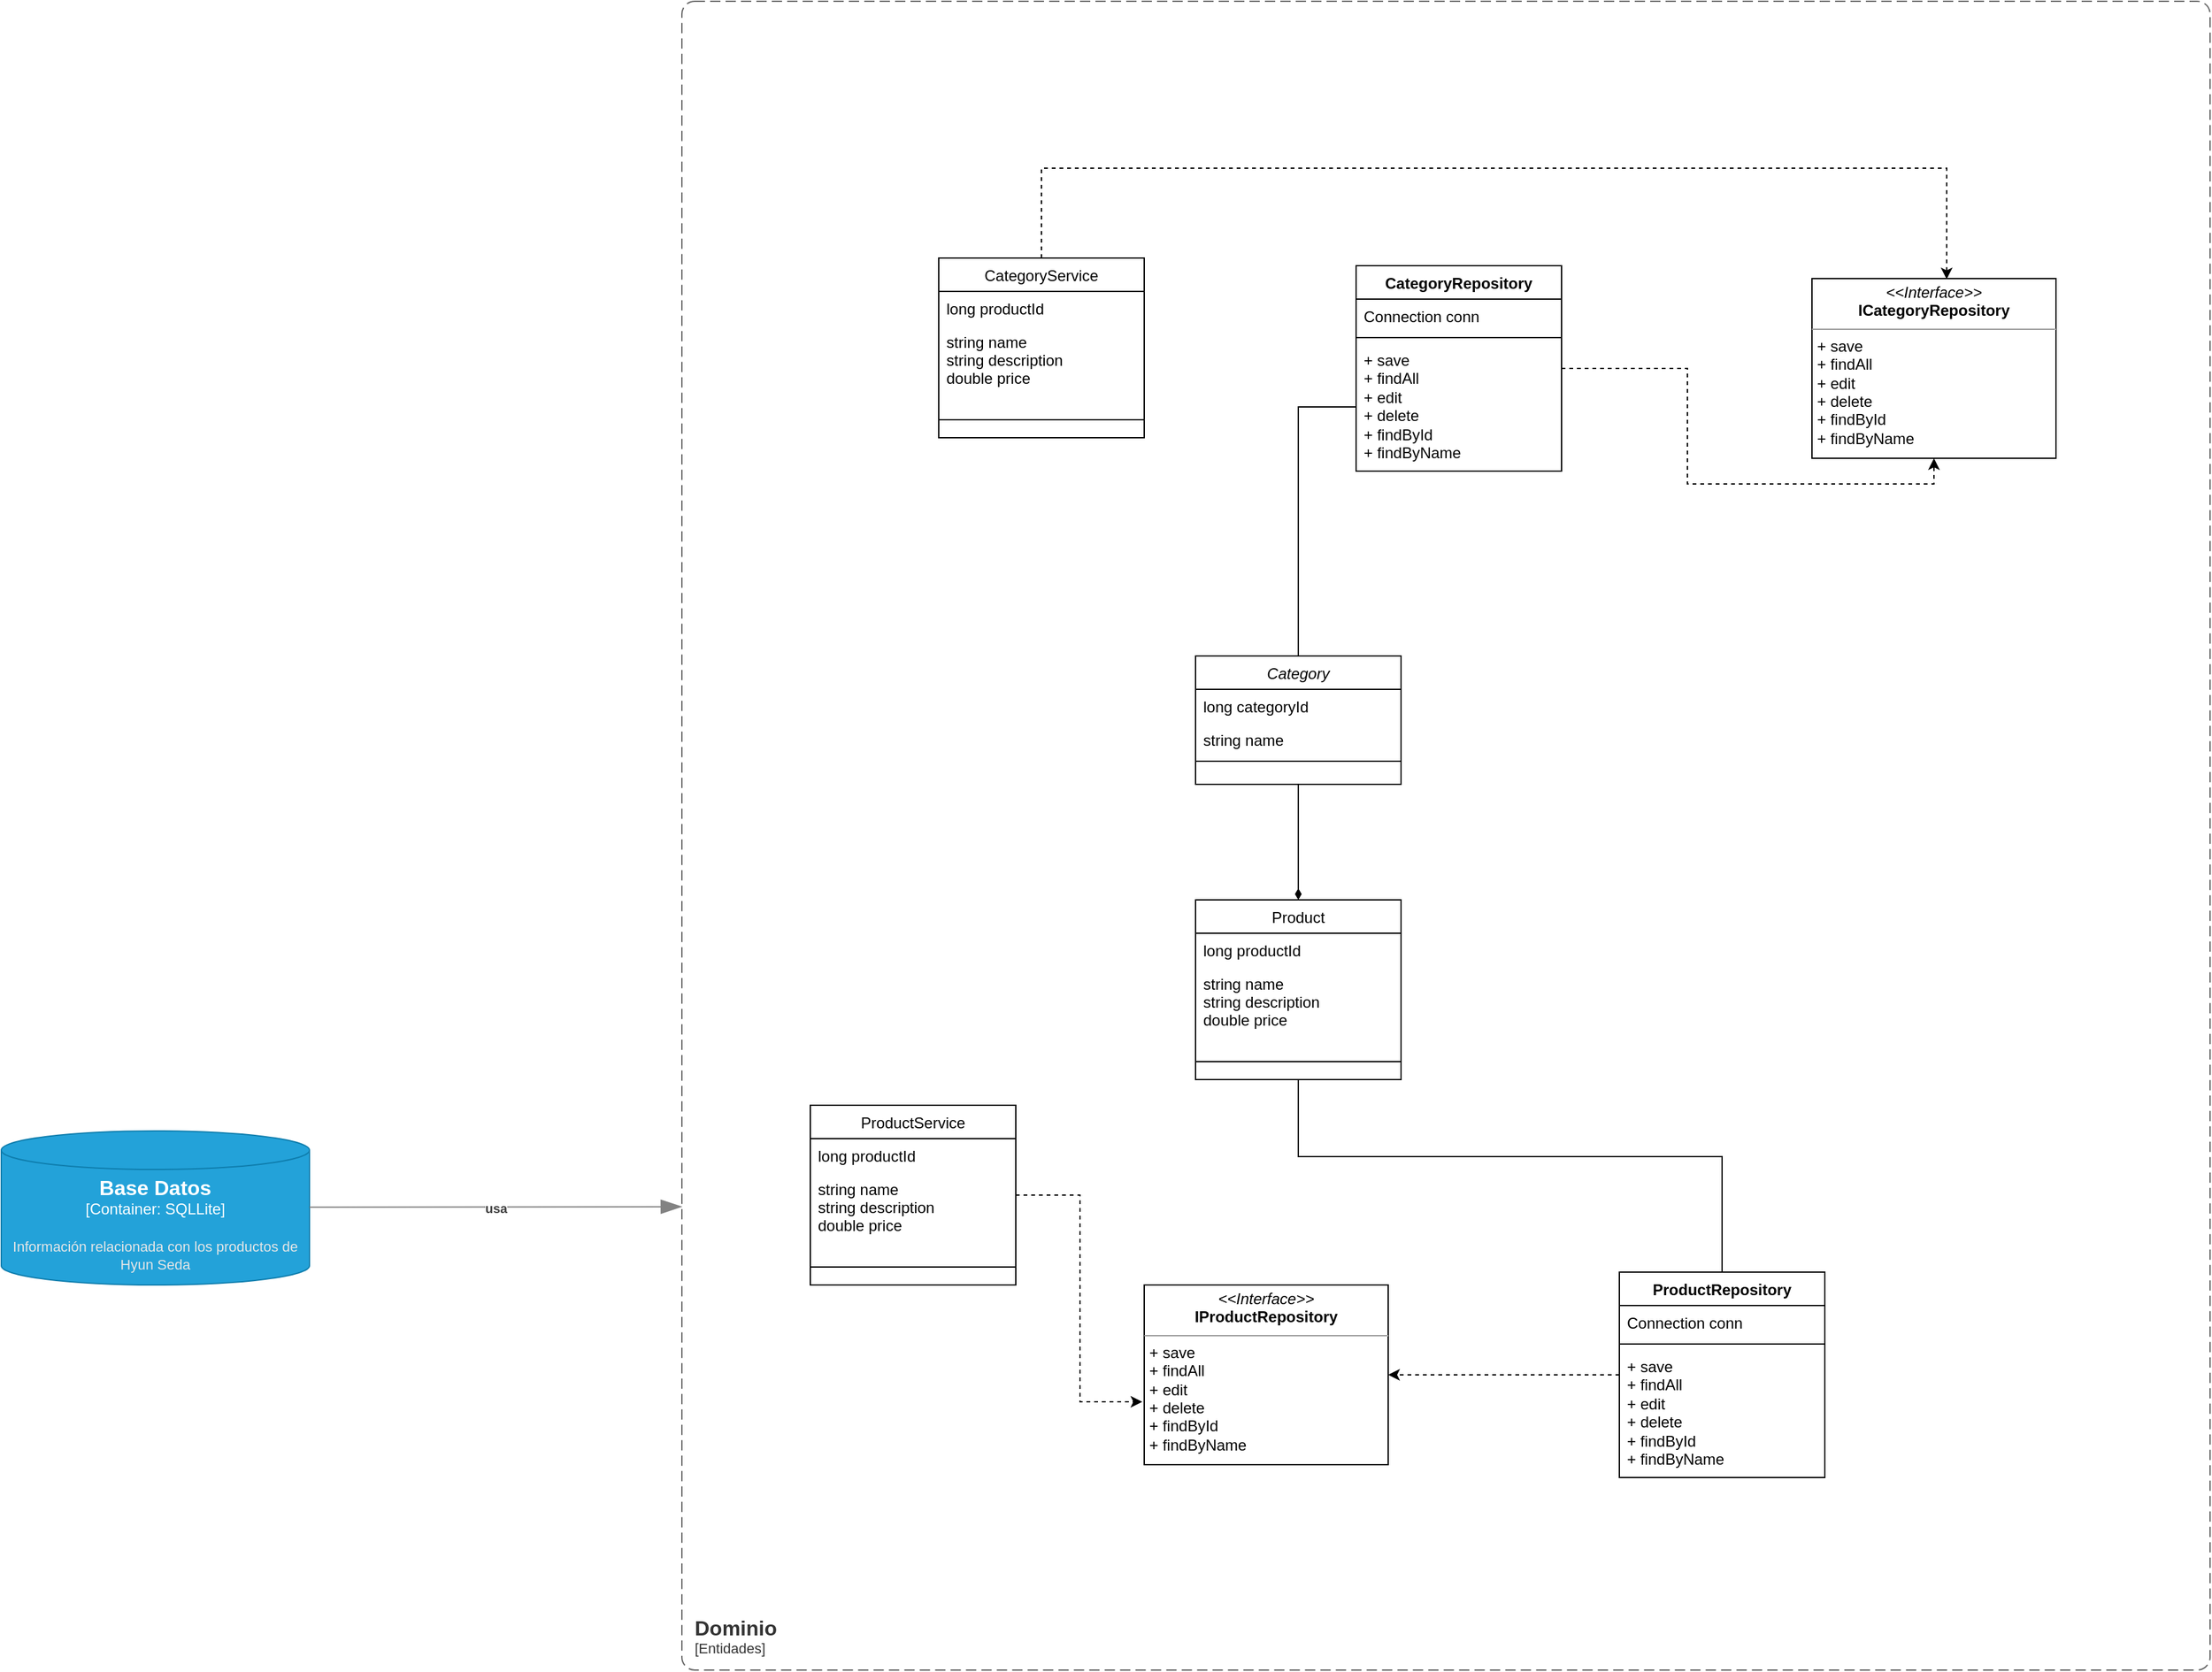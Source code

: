 <mxfile version="23.1.5" type="device">
  <diagram id="C5RBs43oDa-KdzZeNtuy" name="Page-1">
    <mxGraphModel dx="2581" dy="1208" grid="1" gridSize="10" guides="1" tooltips="1" connect="1" arrows="1" fold="1" page="0" pageScale="1" pageWidth="827" pageHeight="1169" math="0" shadow="0">
      <root>
        <mxCell id="WIyWlLk6GJQsqaUBKTNV-0" />
        <mxCell id="WIyWlLk6GJQsqaUBKTNV-1" parent="WIyWlLk6GJQsqaUBKTNV-0" />
        <mxCell id="O2ARY4gflTW3v3BIAxAU-33" style="edgeStyle=orthogonalEdgeStyle;rounded=0;orthogonalLoop=1;jettySize=auto;html=1;entryX=0.5;entryY=0;entryDx=0;entryDy=0;endArrow=diamondThin;endFill=1;" parent="WIyWlLk6GJQsqaUBKTNV-1" source="zkfFHV4jXpPFQw0GAbJ--0" target="zkfFHV4jXpPFQw0GAbJ--6" edge="1">
          <mxGeometry relative="1" as="geometry" />
        </mxCell>
        <mxCell id="zkfFHV4jXpPFQw0GAbJ--0" value="Category" style="swimlane;fontStyle=2;align=center;verticalAlign=top;childLayout=stackLayout;horizontal=1;startSize=26;horizontalStack=0;resizeParent=1;resizeLast=0;collapsible=1;marginBottom=0;rounded=0;shadow=0;strokeWidth=1;" parent="WIyWlLk6GJQsqaUBKTNV-1" vertex="1">
          <mxGeometry x="120" y="170" width="160" height="100" as="geometry">
            <mxRectangle x="230" y="140" width="160" height="26" as="alternateBounds" />
          </mxGeometry>
        </mxCell>
        <mxCell id="zkfFHV4jXpPFQw0GAbJ--1" value="long categoryId" style="text;align=left;verticalAlign=top;spacingLeft=4;spacingRight=4;overflow=hidden;rotatable=0;points=[[0,0.5],[1,0.5]];portConstraint=eastwest;" parent="zkfFHV4jXpPFQw0GAbJ--0" vertex="1">
          <mxGeometry y="26" width="160" height="26" as="geometry" />
        </mxCell>
        <mxCell id="zkfFHV4jXpPFQw0GAbJ--2" value="string name" style="text;align=left;verticalAlign=top;spacingLeft=4;spacingRight=4;overflow=hidden;rotatable=0;points=[[0,0.5],[1,0.5]];portConstraint=eastwest;rounded=0;shadow=0;html=0;" parent="zkfFHV4jXpPFQw0GAbJ--0" vertex="1">
          <mxGeometry y="52" width="160" height="26" as="geometry" />
        </mxCell>
        <mxCell id="zkfFHV4jXpPFQw0GAbJ--4" value="" style="line;html=1;strokeWidth=1;align=left;verticalAlign=middle;spacingTop=-1;spacingLeft=3;spacingRight=3;rotatable=0;labelPosition=right;points=[];portConstraint=eastwest;" parent="zkfFHV4jXpPFQw0GAbJ--0" vertex="1">
          <mxGeometry y="78" width="160" height="8" as="geometry" />
        </mxCell>
        <mxCell id="zkfFHV4jXpPFQw0GAbJ--6" value="Product" style="swimlane;fontStyle=0;align=center;verticalAlign=top;childLayout=stackLayout;horizontal=1;startSize=26;horizontalStack=0;resizeParent=1;resizeLast=0;collapsible=1;marginBottom=0;rounded=0;shadow=0;strokeWidth=1;" parent="WIyWlLk6GJQsqaUBKTNV-1" vertex="1">
          <mxGeometry x="120" y="360" width="160" height="140" as="geometry">
            <mxRectangle x="130" y="380" width="160" height="26" as="alternateBounds" />
          </mxGeometry>
        </mxCell>
        <mxCell id="zkfFHV4jXpPFQw0GAbJ--7" value="long productId" style="text;align=left;verticalAlign=top;spacingLeft=4;spacingRight=4;overflow=hidden;rotatable=0;points=[[0,0.5],[1,0.5]];portConstraint=eastwest;" parent="zkfFHV4jXpPFQw0GAbJ--6" vertex="1">
          <mxGeometry y="26" width="160" height="26" as="geometry" />
        </mxCell>
        <mxCell id="zkfFHV4jXpPFQw0GAbJ--8" value="string name&#xa;string description&#xa;double price" style="text;align=left;verticalAlign=top;spacingLeft=4;spacingRight=4;overflow=hidden;rotatable=0;points=[[0,0.5],[1,0.5]];portConstraint=eastwest;rounded=0;shadow=0;html=0;" parent="zkfFHV4jXpPFQw0GAbJ--6" vertex="1">
          <mxGeometry y="52" width="160" height="70" as="geometry" />
        </mxCell>
        <mxCell id="zkfFHV4jXpPFQw0GAbJ--9" value="" style="line;html=1;strokeWidth=1;align=left;verticalAlign=middle;spacingTop=-1;spacingLeft=3;spacingRight=3;rotatable=0;labelPosition=right;points=[];portConstraint=eastwest;" parent="zkfFHV4jXpPFQw0GAbJ--6" vertex="1">
          <mxGeometry y="122" width="160" height="8" as="geometry" />
        </mxCell>
        <mxCell id="O2ARY4gflTW3v3BIAxAU-36" style="edgeStyle=orthogonalEdgeStyle;rounded=0;orthogonalLoop=1;jettySize=auto;html=1;entryX=0.5;entryY=1;entryDx=0;entryDy=0;dashed=1;" parent="WIyWlLk6GJQsqaUBKTNV-1" source="O2ARY4gflTW3v3BIAxAU-8" target="O2ARY4gflTW3v3BIAxAU-28" edge="1">
          <mxGeometry relative="1" as="geometry">
            <Array as="points">
              <mxPoint x="503" y="-54" />
              <mxPoint x="503" y="36" />
              <mxPoint x="695" y="36" />
            </Array>
          </mxGeometry>
        </mxCell>
        <mxCell id="O2ARY4gflTW3v3BIAxAU-8" value="CategoryRepository" style="swimlane;fontStyle=1;align=center;verticalAlign=top;childLayout=stackLayout;horizontal=1;startSize=26;horizontalStack=0;resizeParent=1;resizeParentMax=0;resizeLast=0;collapsible=1;marginBottom=0;whiteSpace=wrap;html=1;" parent="WIyWlLk6GJQsqaUBKTNV-1" vertex="1">
          <mxGeometry x="245" y="-134" width="160" height="160" as="geometry" />
        </mxCell>
        <mxCell id="O2ARY4gflTW3v3BIAxAU-9" value="Connection conn" style="text;strokeColor=none;fillColor=none;align=left;verticalAlign=top;spacingLeft=4;spacingRight=4;overflow=hidden;rotatable=0;points=[[0,0.5],[1,0.5]];portConstraint=eastwest;whiteSpace=wrap;html=1;" parent="O2ARY4gflTW3v3BIAxAU-8" vertex="1">
          <mxGeometry y="26" width="160" height="26" as="geometry" />
        </mxCell>
        <mxCell id="O2ARY4gflTW3v3BIAxAU-10" value="" style="line;strokeWidth=1;fillColor=none;align=left;verticalAlign=middle;spacingTop=-1;spacingLeft=3;spacingRight=3;rotatable=0;labelPosition=right;points=[];portConstraint=eastwest;strokeColor=inherit;" parent="O2ARY4gflTW3v3BIAxAU-8" vertex="1">
          <mxGeometry y="52" width="160" height="8" as="geometry" />
        </mxCell>
        <mxCell id="O2ARY4gflTW3v3BIAxAU-11" value="+ save&lt;br&gt;+ findAll&lt;br&gt;+ edit&lt;br&gt;+ delete&lt;br&gt;+ findById&lt;br&gt;+ findByName" style="text;strokeColor=none;fillColor=none;align=left;verticalAlign=top;spacingLeft=4;spacingRight=4;overflow=hidden;rotatable=0;points=[[0,0.5],[1,0.5]];portConstraint=eastwest;whiteSpace=wrap;html=1;" parent="O2ARY4gflTW3v3BIAxAU-8" vertex="1">
          <mxGeometry y="60" width="160" height="100" as="geometry" />
        </mxCell>
        <mxCell id="O2ARY4gflTW3v3BIAxAU-39" style="edgeStyle=orthogonalEdgeStyle;rounded=0;orthogonalLoop=1;jettySize=auto;html=1;entryX=1;entryY=0.5;entryDx=0;entryDy=0;dashed=1;" parent="WIyWlLk6GJQsqaUBKTNV-1" source="O2ARY4gflTW3v3BIAxAU-20" target="O2ARY4gflTW3v3BIAxAU-31" edge="1">
          <mxGeometry relative="1" as="geometry" />
        </mxCell>
        <mxCell id="O2ARY4gflTW3v3BIAxAU-40" style="edgeStyle=orthogonalEdgeStyle;rounded=0;orthogonalLoop=1;jettySize=auto;html=1;entryX=0.5;entryY=1;entryDx=0;entryDy=0;endArrow=none;endFill=0;" parent="WIyWlLk6GJQsqaUBKTNV-1" source="O2ARY4gflTW3v3BIAxAU-20" target="zkfFHV4jXpPFQw0GAbJ--6" edge="1">
          <mxGeometry relative="1" as="geometry">
            <Array as="points">
              <mxPoint x="530" y="560" />
              <mxPoint x="200" y="560" />
            </Array>
          </mxGeometry>
        </mxCell>
        <mxCell id="O2ARY4gflTW3v3BIAxAU-20" value="ProductRepository" style="swimlane;fontStyle=1;align=center;verticalAlign=top;childLayout=stackLayout;horizontal=1;startSize=26;horizontalStack=0;resizeParent=1;resizeParentMax=0;resizeLast=0;collapsible=1;marginBottom=0;whiteSpace=wrap;html=1;" parent="WIyWlLk6GJQsqaUBKTNV-1" vertex="1">
          <mxGeometry x="450" y="650" width="160" height="160" as="geometry">
            <mxRectangle x="450" y="650" width="150" height="30" as="alternateBounds" />
          </mxGeometry>
        </mxCell>
        <mxCell id="O2ARY4gflTW3v3BIAxAU-21" value="Connection conn" style="text;strokeColor=none;fillColor=none;align=left;verticalAlign=top;spacingLeft=4;spacingRight=4;overflow=hidden;rotatable=0;points=[[0,0.5],[1,0.5]];portConstraint=eastwest;whiteSpace=wrap;html=1;" parent="O2ARY4gflTW3v3BIAxAU-20" vertex="1">
          <mxGeometry y="26" width="160" height="26" as="geometry" />
        </mxCell>
        <mxCell id="O2ARY4gflTW3v3BIAxAU-22" value="" style="line;strokeWidth=1;fillColor=none;align=left;verticalAlign=middle;spacingTop=-1;spacingLeft=3;spacingRight=3;rotatable=0;labelPosition=right;points=[];portConstraint=eastwest;strokeColor=inherit;" parent="O2ARY4gflTW3v3BIAxAU-20" vertex="1">
          <mxGeometry y="52" width="160" height="8" as="geometry" />
        </mxCell>
        <mxCell id="O2ARY4gflTW3v3BIAxAU-23" value="+ save&lt;br&gt;+ findAll&lt;br&gt;+ edit&lt;br&gt;+ delete&lt;br&gt;+ findById&lt;br&gt;+ findByName" style="text;strokeColor=none;fillColor=none;align=left;verticalAlign=top;spacingLeft=4;spacingRight=4;overflow=hidden;rotatable=0;points=[[0,0.5],[1,0.5]];portConstraint=eastwest;whiteSpace=wrap;html=1;" parent="O2ARY4gflTW3v3BIAxAU-20" vertex="1">
          <mxGeometry y="60" width="160" height="100" as="geometry" />
        </mxCell>
        <mxCell id="O2ARY4gflTW3v3BIAxAU-28" value="&lt;p style=&quot;margin:0px;margin-top:4px;text-align:center;&quot;&gt;&lt;i&gt;&amp;lt;&amp;lt;Interface&amp;gt;&amp;gt;&lt;/i&gt;&lt;br&gt;&lt;b&gt;ICategoryRepository&lt;/b&gt;&lt;/p&gt;&lt;hr size=&quot;1&quot;&gt;&lt;p style=&quot;margin:0px;margin-left:4px;&quot;&gt;&lt;/p&gt;&lt;p style=&quot;margin:0px;margin-left:4px;&quot;&gt;+ save&lt;/p&gt;&lt;p style=&quot;margin:0px;margin-left:4px;&quot;&gt;+ findAll&lt;/p&gt;&lt;p style=&quot;margin:0px;margin-left:4px;&quot;&gt;+ edit&lt;/p&gt;&lt;p style=&quot;margin:0px;margin-left:4px;&quot;&gt;+ delete&lt;/p&gt;&lt;p style=&quot;margin:0px;margin-left:4px;&quot;&gt;+ findById&lt;/p&gt;&lt;p style=&quot;margin:0px;margin-left:4px;&quot;&gt;+ findByName&lt;br&gt;&lt;/p&gt;" style="verticalAlign=top;align=left;overflow=fill;fontSize=12;fontFamily=Helvetica;html=1;whiteSpace=wrap;" parent="WIyWlLk6GJQsqaUBKTNV-1" vertex="1">
          <mxGeometry x="600" y="-124" width="190" height="140" as="geometry" />
        </mxCell>
        <mxCell id="O2ARY4gflTW3v3BIAxAU-31" value="&lt;p style=&quot;margin:0px;margin-top:4px;text-align:center;&quot;&gt;&lt;i&gt;&amp;lt;&amp;lt;Interface&amp;gt;&amp;gt;&lt;/i&gt;&lt;br&gt;&lt;b&gt;IProductRepository&lt;/b&gt;&lt;/p&gt;&lt;hr size=&quot;1&quot;&gt;&lt;p style=&quot;margin:0px;margin-left:4px;&quot;&gt;&lt;/p&gt;&lt;p style=&quot;margin:0px;margin-left:4px;&quot;&gt;+ save&lt;/p&gt;&lt;p style=&quot;margin:0px;margin-left:4px;&quot;&gt;+ findAll&lt;/p&gt;&lt;p style=&quot;margin:0px;margin-left:4px;&quot;&gt;+ edit&lt;/p&gt;&lt;p style=&quot;margin:0px;margin-left:4px;&quot;&gt;+ delete&lt;/p&gt;&lt;p style=&quot;margin:0px;margin-left:4px;&quot;&gt;+ findById&lt;/p&gt;&lt;p style=&quot;margin:0px;margin-left:4px;&quot;&gt;+ findByName&lt;br&gt;&lt;/p&gt;" style="verticalAlign=top;align=left;overflow=fill;fontSize=12;fontFamily=Helvetica;html=1;whiteSpace=wrap;" parent="WIyWlLk6GJQsqaUBKTNV-1" vertex="1">
          <mxGeometry x="80" y="660" width="190" height="140" as="geometry" />
        </mxCell>
        <mxCell id="O2ARY4gflTW3v3BIAxAU-41" style="edgeStyle=orthogonalEdgeStyle;rounded=0;orthogonalLoop=1;jettySize=auto;html=1;entryX=0.5;entryY=0;entryDx=0;entryDy=0;endArrow=none;endFill=0;" parent="WIyWlLk6GJQsqaUBKTNV-1" source="O2ARY4gflTW3v3BIAxAU-11" target="zkfFHV4jXpPFQw0GAbJ--0" edge="1">
          <mxGeometry relative="1" as="geometry" />
        </mxCell>
        <mxCell id="O2ARY4gflTW3v3BIAxAU-42" value="ProductService" style="swimlane;fontStyle=0;align=center;verticalAlign=top;childLayout=stackLayout;horizontal=1;startSize=26;horizontalStack=0;resizeParent=1;resizeLast=0;collapsible=1;marginBottom=0;rounded=0;shadow=0;strokeWidth=1;" parent="WIyWlLk6GJQsqaUBKTNV-1" vertex="1">
          <mxGeometry x="-180" y="520" width="160" height="140" as="geometry">
            <mxRectangle x="130" y="380" width="160" height="26" as="alternateBounds" />
          </mxGeometry>
        </mxCell>
        <mxCell id="O2ARY4gflTW3v3BIAxAU-43" value="long productId" style="text;align=left;verticalAlign=top;spacingLeft=4;spacingRight=4;overflow=hidden;rotatable=0;points=[[0,0.5],[1,0.5]];portConstraint=eastwest;" parent="O2ARY4gflTW3v3BIAxAU-42" vertex="1">
          <mxGeometry y="26" width="160" height="26" as="geometry" />
        </mxCell>
        <mxCell id="O2ARY4gflTW3v3BIAxAU-44" value="string name&#xa;string description&#xa;double price" style="text;align=left;verticalAlign=top;spacingLeft=4;spacingRight=4;overflow=hidden;rotatable=0;points=[[0,0.5],[1,0.5]];portConstraint=eastwest;rounded=0;shadow=0;html=0;" parent="O2ARY4gflTW3v3BIAxAU-42" vertex="1">
          <mxGeometry y="52" width="160" height="70" as="geometry" />
        </mxCell>
        <mxCell id="O2ARY4gflTW3v3BIAxAU-45" value="" style="line;html=1;strokeWidth=1;align=left;verticalAlign=middle;spacingTop=-1;spacingLeft=3;spacingRight=3;rotatable=0;labelPosition=right;points=[];portConstraint=eastwest;" parent="O2ARY4gflTW3v3BIAxAU-42" vertex="1">
          <mxGeometry y="122" width="160" height="8" as="geometry" />
        </mxCell>
        <mxCell id="bNtK4KwU0Y00EXV0UQ-Z-2" style="edgeStyle=orthogonalEdgeStyle;rounded=0;orthogonalLoop=1;jettySize=auto;html=1;entryX=-0.008;entryY=0.65;entryDx=0;entryDy=0;entryPerimeter=0;dashed=1;" edge="1" parent="WIyWlLk6GJQsqaUBKTNV-1" source="O2ARY4gflTW3v3BIAxAU-42" target="O2ARY4gflTW3v3BIAxAU-31">
          <mxGeometry relative="1" as="geometry" />
        </mxCell>
        <mxCell id="bNtK4KwU0Y00EXV0UQ-Z-3" value="CategoryService" style="swimlane;fontStyle=0;align=center;verticalAlign=top;childLayout=stackLayout;horizontal=1;startSize=26;horizontalStack=0;resizeParent=1;resizeLast=0;collapsible=1;marginBottom=0;rounded=0;shadow=0;strokeWidth=1;" vertex="1" parent="WIyWlLk6GJQsqaUBKTNV-1">
          <mxGeometry x="-80" y="-140" width="160" height="140" as="geometry">
            <mxRectangle x="130" y="380" width="160" height="26" as="alternateBounds" />
          </mxGeometry>
        </mxCell>
        <mxCell id="bNtK4KwU0Y00EXV0UQ-Z-4" value="long productId" style="text;align=left;verticalAlign=top;spacingLeft=4;spacingRight=4;overflow=hidden;rotatable=0;points=[[0,0.5],[1,0.5]];portConstraint=eastwest;" vertex="1" parent="bNtK4KwU0Y00EXV0UQ-Z-3">
          <mxGeometry y="26" width="160" height="26" as="geometry" />
        </mxCell>
        <mxCell id="bNtK4KwU0Y00EXV0UQ-Z-5" value="string name&#xa;string description&#xa;double price" style="text;align=left;verticalAlign=top;spacingLeft=4;spacingRight=4;overflow=hidden;rotatable=0;points=[[0,0.5],[1,0.5]];portConstraint=eastwest;rounded=0;shadow=0;html=0;" vertex="1" parent="bNtK4KwU0Y00EXV0UQ-Z-3">
          <mxGeometry y="52" width="160" height="70" as="geometry" />
        </mxCell>
        <mxCell id="bNtK4KwU0Y00EXV0UQ-Z-6" value="" style="line;html=1;strokeWidth=1;align=left;verticalAlign=middle;spacingTop=-1;spacingLeft=3;spacingRight=3;rotatable=0;labelPosition=right;points=[];portConstraint=eastwest;" vertex="1" parent="bNtK4KwU0Y00EXV0UQ-Z-3">
          <mxGeometry y="122" width="160" height="8" as="geometry" />
        </mxCell>
        <mxCell id="bNtK4KwU0Y00EXV0UQ-Z-7" style="edgeStyle=orthogonalEdgeStyle;rounded=0;orthogonalLoop=1;jettySize=auto;html=1;entryX=0.552;entryY=0.004;entryDx=0;entryDy=0;entryPerimeter=0;dashed=1;" edge="1" parent="WIyWlLk6GJQsqaUBKTNV-1" source="bNtK4KwU0Y00EXV0UQ-Z-3" target="O2ARY4gflTW3v3BIAxAU-28">
          <mxGeometry relative="1" as="geometry">
            <Array as="points">
              <mxPoint y="-210" />
              <mxPoint x="705" y="-210" />
            </Array>
          </mxGeometry>
        </mxCell>
        <object placeholders="1" c4Name="Dominio" c4Type="SystemScopeBoundary" c4Application="Entidades" label="&lt;font style=&quot;font-size: 16px&quot;&gt;&lt;b&gt;&lt;div style=&quot;text-align: left&quot;&gt;%c4Name%&lt;/div&gt;&lt;/b&gt;&lt;/font&gt;&lt;div style=&quot;text-align: left&quot;&gt;[%c4Application%]&lt;/div&gt;" id="bNtK4KwU0Y00EXV0UQ-Z-8">
          <mxCell style="rounded=1;fontSize=11;whiteSpace=wrap;html=1;dashed=1;arcSize=20;fillColor=none;strokeColor=#666666;fontColor=#333333;labelBackgroundColor=none;align=left;verticalAlign=bottom;labelBorderColor=none;spacingTop=0;spacing=10;dashPattern=8 4;metaEdit=1;rotatable=0;perimeter=rectanglePerimeter;noLabel=0;labelPadding=0;allowArrows=0;connectable=0;expand=0;recursiveResize=0;editable=1;pointerEvents=0;absoluteArcSize=1;points=[[0.25,0,0],[0.5,0,0],[0.75,0,0],[1,0.25,0],[1,0.5,0],[1,0.75,0],[0.75,1,0],[0.5,1,0],[0.25,1,0],[0,0.75,0],[0,0.5,0],[0,0.25,0]];" vertex="1" parent="WIyWlLk6GJQsqaUBKTNV-1">
            <mxGeometry x="-280" y="-340" width="1190" height="1300" as="geometry" />
          </mxCell>
        </object>
        <object placeholders="1" c4Type="Base Datos" c4Container="Container" c4Technology="SQLLite" c4Description="Información relacionada con los productos de Hyun Seda" label="&lt;font style=&quot;font-size: 16px&quot;&gt;&lt;b&gt;%c4Type%&lt;/b&gt;&lt;/font&gt;&lt;div&gt;[%c4Container%:&amp;nbsp;%c4Technology%]&lt;/div&gt;&lt;br&gt;&lt;div&gt;&lt;font style=&quot;font-size: 11px&quot;&gt;&lt;font color=&quot;#E6E6E6&quot;&gt;%c4Description%&lt;/font&gt;&lt;/div&gt;" id="bNtK4KwU0Y00EXV0UQ-Z-9">
          <mxCell style="shape=cylinder3;size=15;whiteSpace=wrap;html=1;boundedLbl=1;rounded=0;labelBackgroundColor=none;fillColor=#23A2D9;fontSize=12;fontColor=#ffffff;align=center;strokeColor=#0E7DAD;metaEdit=1;points=[[0.5,0,0],[1,0.25,0],[1,0.5,0],[1,0.75,0],[0.5,1,0],[0,0.75,0],[0,0.5,0],[0,0.25,0]];resizable=0;" vertex="1" parent="WIyWlLk6GJQsqaUBKTNV-1">
            <mxGeometry x="-810" y="540" width="240" height="120" as="geometry" />
          </mxCell>
        </object>
        <object placeholders="1" c4Type="Relationship" c4Description="usa" label="&lt;div style=&quot;text-align: left&quot;&gt;&lt;div style=&quot;text-align: center&quot;&gt;&lt;b&gt;%c4Description%&lt;/b&gt;&lt;/div&gt;" id="bNtK4KwU0Y00EXV0UQ-Z-12">
          <mxCell style="endArrow=blockThin;html=1;fontSize=10;fontColor=#404040;strokeWidth=1;endFill=1;strokeColor=#828282;elbow=vertical;metaEdit=1;endSize=14;startSize=14;jumpStyle=arc;jumpSize=16;rounded=0;edgeStyle=orthogonalEdgeStyle;" edge="1" parent="WIyWlLk6GJQsqaUBKTNV-1">
            <mxGeometry width="240" relative="1" as="geometry">
              <mxPoint x="-570" y="599.33" as="sourcePoint" />
              <mxPoint x="-280" y="599" as="targetPoint" />
            </mxGeometry>
          </mxCell>
        </object>
      </root>
    </mxGraphModel>
  </diagram>
</mxfile>
